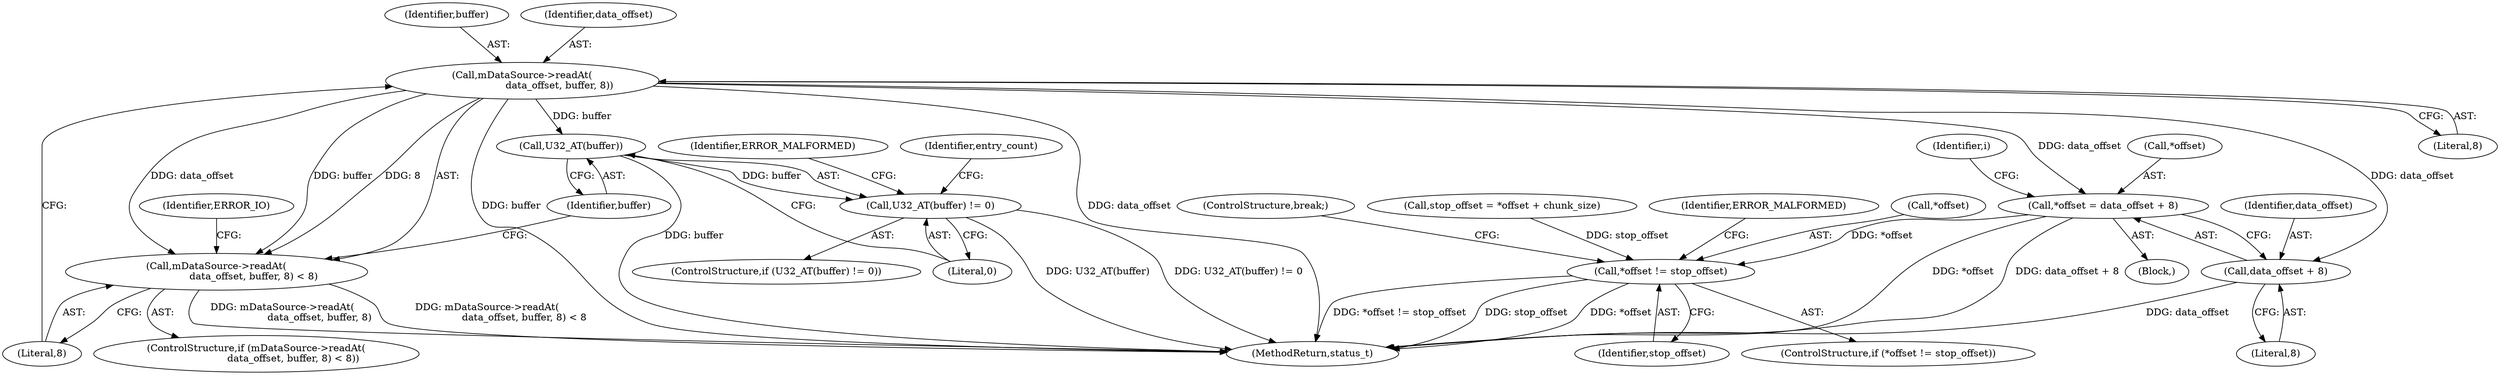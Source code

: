 digraph "0_Android_f81038006b4c59a5a148dcad887371206033c28f_2@API" {
"1001464" [label="(Call,mDataSource->readAt(\n                        data_offset, buffer, 8))"];
"1001463" [label="(Call,mDataSource->readAt(\n                        data_offset, buffer, 8) < 8)"];
"1001474" [label="(Call,U32_AT(buffer))"];
"1001473" [label="(Call,U32_AT(buffer) != 0)"];
"1001531" [label="(Call,*offset = data_offset + 8)"];
"1001564" [label="(Call,*offset != stop_offset)"];
"1001534" [label="(Call,data_offset + 8)"];
"1001571" [label="(ControlStructure,break;)"];
"1001535" [label="(Identifier,data_offset)"];
"1001472" [label="(ControlStructure,if (U32_AT(buffer) != 0))"];
"1001563" [label="(ControlStructure,if (*offset != stop_offset))"];
"1003289" [label="(MethodReturn,status_t)"];
"1001479" [label="(Identifier,ERROR_MALFORMED)"];
"1001464" [label="(Call,mDataSource->readAt(\n                        data_offset, buffer, 8))"];
"1001482" [label="(Identifier,entry_count)"];
"1001532" [label="(Call,*offset)"];
"1001443" [label="(Block,)"];
"1001531" [label="(Call,*offset = data_offset + 8)"];
"1001525" [label="(Call,stop_offset = *offset + chunk_size)"];
"1001467" [label="(Literal,8)"];
"1001468" [label="(Literal,8)"];
"1001570" [label="(Identifier,ERROR_MALFORMED)"];
"1001564" [label="(Call,*offset != stop_offset)"];
"1001475" [label="(Identifier,buffer)"];
"1001462" [label="(ControlStructure,if (mDataSource->readAt(\n                        data_offset, buffer, 8) < 8))"];
"1001536" [label="(Literal,8)"];
"1001565" [label="(Call,*offset)"];
"1001567" [label="(Identifier,stop_offset)"];
"1001463" [label="(Call,mDataSource->readAt(\n                        data_offset, buffer, 8) < 8)"];
"1001540" [label="(Identifier,i)"];
"1001466" [label="(Identifier,buffer)"];
"1001474" [label="(Call,U32_AT(buffer))"];
"1001534" [label="(Call,data_offset + 8)"];
"1001476" [label="(Literal,0)"];
"1001473" [label="(Call,U32_AT(buffer) != 0)"];
"1001465" [label="(Identifier,data_offset)"];
"1001471" [label="(Identifier,ERROR_IO)"];
"1001464" -> "1001463"  [label="AST: "];
"1001464" -> "1001467"  [label="CFG: "];
"1001465" -> "1001464"  [label="AST: "];
"1001466" -> "1001464"  [label="AST: "];
"1001467" -> "1001464"  [label="AST: "];
"1001468" -> "1001464"  [label="CFG: "];
"1001464" -> "1003289"  [label="DDG: buffer"];
"1001464" -> "1003289"  [label="DDG: data_offset"];
"1001464" -> "1001463"  [label="DDG: data_offset"];
"1001464" -> "1001463"  [label="DDG: buffer"];
"1001464" -> "1001463"  [label="DDG: 8"];
"1001464" -> "1001474"  [label="DDG: buffer"];
"1001464" -> "1001531"  [label="DDG: data_offset"];
"1001464" -> "1001534"  [label="DDG: data_offset"];
"1001463" -> "1001462"  [label="AST: "];
"1001463" -> "1001468"  [label="CFG: "];
"1001468" -> "1001463"  [label="AST: "];
"1001471" -> "1001463"  [label="CFG: "];
"1001475" -> "1001463"  [label="CFG: "];
"1001463" -> "1003289"  [label="DDG: mDataSource->readAt(\n                        data_offset, buffer, 8)"];
"1001463" -> "1003289"  [label="DDG: mDataSource->readAt(\n                        data_offset, buffer, 8) < 8"];
"1001474" -> "1001473"  [label="AST: "];
"1001474" -> "1001475"  [label="CFG: "];
"1001475" -> "1001474"  [label="AST: "];
"1001476" -> "1001474"  [label="CFG: "];
"1001474" -> "1003289"  [label="DDG: buffer"];
"1001474" -> "1001473"  [label="DDG: buffer"];
"1001473" -> "1001472"  [label="AST: "];
"1001473" -> "1001476"  [label="CFG: "];
"1001476" -> "1001473"  [label="AST: "];
"1001479" -> "1001473"  [label="CFG: "];
"1001482" -> "1001473"  [label="CFG: "];
"1001473" -> "1003289"  [label="DDG: U32_AT(buffer)"];
"1001473" -> "1003289"  [label="DDG: U32_AT(buffer) != 0"];
"1001531" -> "1001443"  [label="AST: "];
"1001531" -> "1001534"  [label="CFG: "];
"1001532" -> "1001531"  [label="AST: "];
"1001534" -> "1001531"  [label="AST: "];
"1001540" -> "1001531"  [label="CFG: "];
"1001531" -> "1003289"  [label="DDG: *offset"];
"1001531" -> "1003289"  [label="DDG: data_offset + 8"];
"1001531" -> "1001564"  [label="DDG: *offset"];
"1001564" -> "1001563"  [label="AST: "];
"1001564" -> "1001567"  [label="CFG: "];
"1001565" -> "1001564"  [label="AST: "];
"1001567" -> "1001564"  [label="AST: "];
"1001570" -> "1001564"  [label="CFG: "];
"1001571" -> "1001564"  [label="CFG: "];
"1001564" -> "1003289"  [label="DDG: stop_offset"];
"1001564" -> "1003289"  [label="DDG: *offset"];
"1001564" -> "1003289"  [label="DDG: *offset != stop_offset"];
"1001525" -> "1001564"  [label="DDG: stop_offset"];
"1001534" -> "1001536"  [label="CFG: "];
"1001535" -> "1001534"  [label="AST: "];
"1001536" -> "1001534"  [label="AST: "];
"1001534" -> "1003289"  [label="DDG: data_offset"];
}
